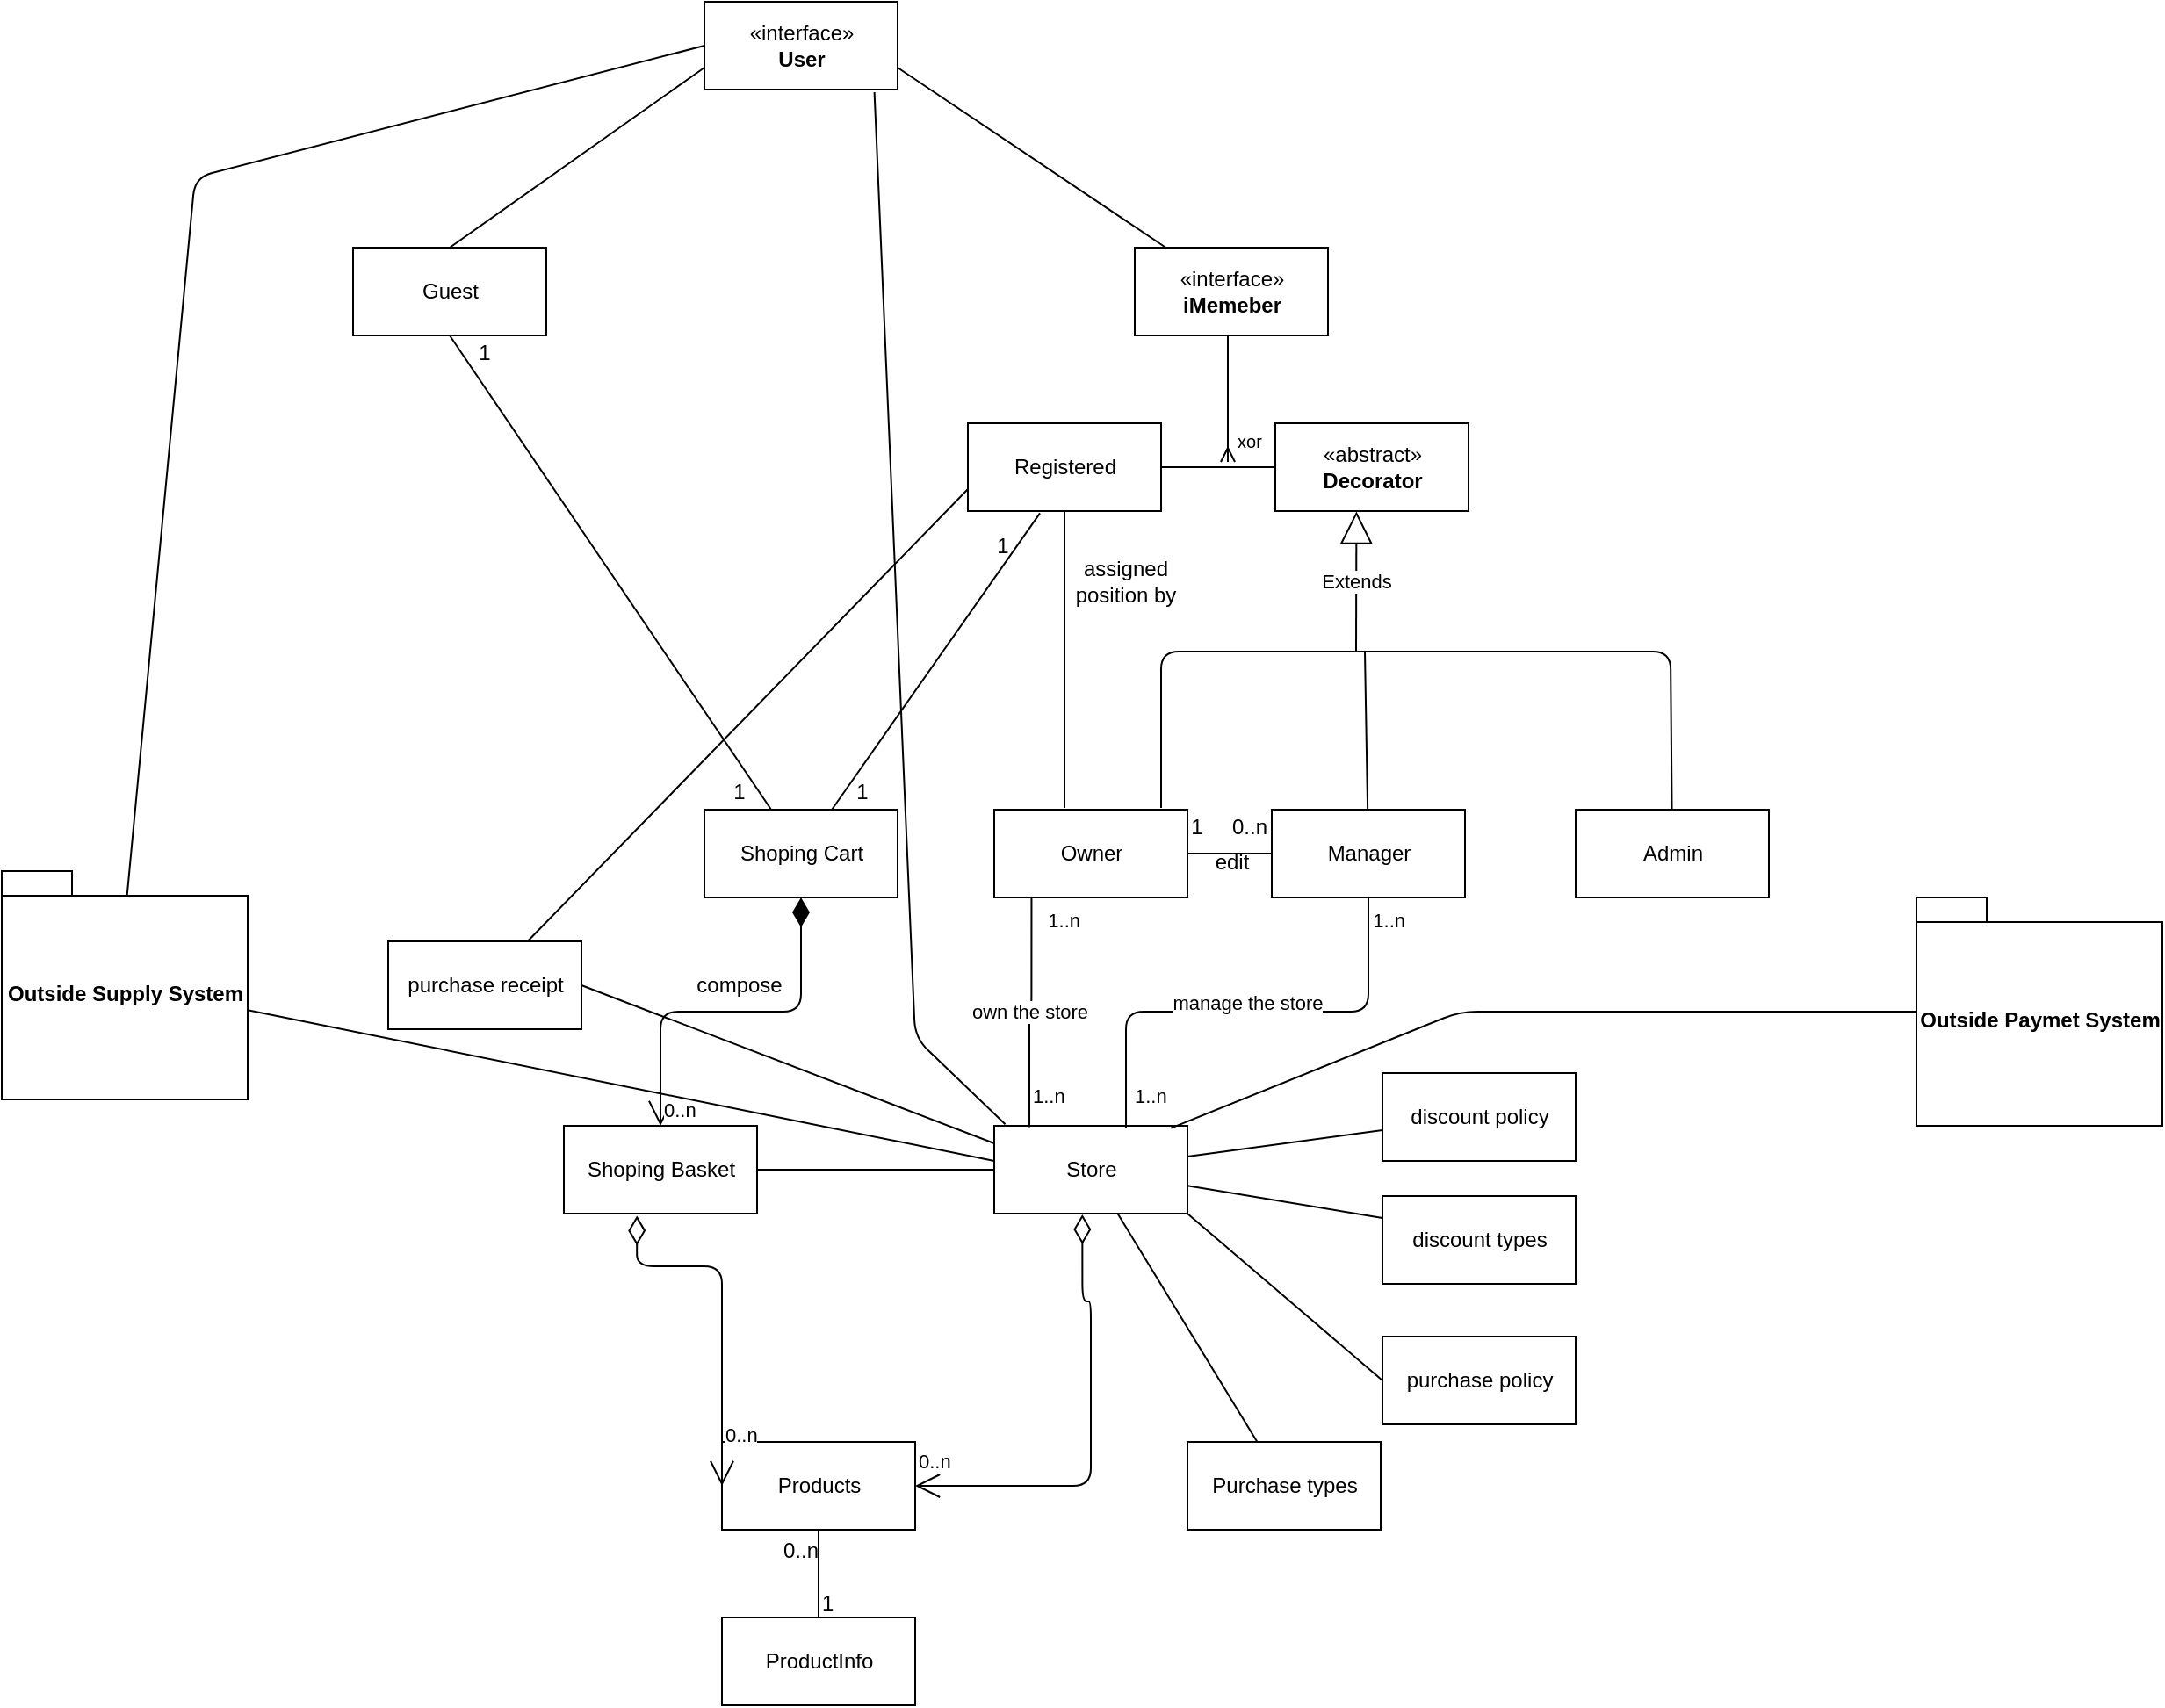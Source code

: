 <mxfile version="14.1.9" type="device"><diagram id="neJZ_t75vjepdU943HtC" name="Page-1"><mxGraphModel dx="1278" dy="580" grid="1" gridSize="10" guides="1" tooltips="1" connect="1" arrows="1" fold="1" page="1" pageScale="1" pageWidth="827" pageHeight="1169" math="0" shadow="0"><root><mxCell id="0"/><mxCell id="1" parent="0"/><mxCell id="4-ELziHcqZbkh9AXkziL-1" value="Guest" style="html=1;" vertex="1" parent="1"><mxGeometry x="260" y="570" width="110" height="50" as="geometry"/></mxCell><mxCell id="4-ELziHcqZbkh9AXkziL-2" value="Owner" style="html=1;" vertex="1" parent="1"><mxGeometry x="625" y="890" width="110" height="50" as="geometry"/></mxCell><mxCell id="4-ELziHcqZbkh9AXkziL-3" value="Manager" style="html=1;" vertex="1" parent="1"><mxGeometry x="783" y="890" width="110" height="50" as="geometry"/></mxCell><mxCell id="4-ELziHcqZbkh9AXkziL-4" value="Admin" style="html=1;" vertex="1" parent="1"><mxGeometry x="956" y="890" width="110" height="50" as="geometry"/></mxCell><mxCell id="4-ELziHcqZbkh9AXkziL-5" value="Store" style="html=1;" vertex="1" parent="1"><mxGeometry x="625" y="1070" width="110" height="50" as="geometry"/></mxCell><mxCell id="4-ELziHcqZbkh9AXkziL-6" value="own the store" style="endArrow=none;html=1;endSize=12;startArrow=none;startSize=14;startFill=0;edgeStyle=orthogonalEdgeStyle;exitX=0.193;exitY=1.008;exitDx=0;exitDy=0;exitPerimeter=0;entryX=0.182;entryY=0.016;entryDx=0;entryDy=0;entryPerimeter=0;endFill=0;" edge="1" parent="1" source="4-ELziHcqZbkh9AXkziL-2" target="4-ELziHcqZbkh9AXkziL-5"><mxGeometry relative="1" as="geometry"><mxPoint x="600" y="1090" as="sourcePoint"/><mxPoint x="760" y="1090" as="targetPoint"/></mxGeometry></mxCell><mxCell id="4-ELziHcqZbkh9AXkziL-7" value="1..n" style="edgeLabel;resizable=0;html=1;align=left;verticalAlign=top;" connectable="0" vertex="1" parent="4-ELziHcqZbkh9AXkziL-6"><mxGeometry x="-1" relative="1" as="geometry"><mxPoint x="-1.23" y="99.6" as="offset"/></mxGeometry></mxCell><mxCell id="4-ELziHcqZbkh9AXkziL-8" value="1..n" style="edgeLabel;resizable=0;html=1;align=right;verticalAlign=top;" connectable="0" vertex="1" parent="4-ELziHcqZbkh9AXkziL-6"><mxGeometry x="1" relative="1" as="geometry"><mxPoint x="29.98" y="-130.6" as="offset"/></mxGeometry></mxCell><mxCell id="4-ELziHcqZbkh9AXkziL-9" value="manage the store" style="endArrow=none;html=1;endSize=12;startArrow=none;startSize=14;startFill=0;edgeStyle=orthogonalEdgeStyle;exitX=0.5;exitY=1;exitDx=0;exitDy=0;entryX=0.682;entryY=0.02;entryDx=0;entryDy=0;entryPerimeter=0;endFill=0;" edge="1" parent="1" source="4-ELziHcqZbkh9AXkziL-3" target="4-ELziHcqZbkh9AXkziL-5"><mxGeometry x="-0.001" y="-5" relative="1" as="geometry"><mxPoint x="661.23" y="960.4" as="sourcePoint"/><mxPoint x="660.02" y="1090.8" as="targetPoint"/><mxPoint as="offset"/></mxGeometry></mxCell><mxCell id="4-ELziHcqZbkh9AXkziL-10" value="1..n" style="edgeLabel;resizable=0;html=1;align=left;verticalAlign=top;" connectable="0" vertex="1" parent="4-ELziHcqZbkh9AXkziL-9"><mxGeometry x="-1" relative="1" as="geometry"><mxPoint x="-135" y="99.6" as="offset"/></mxGeometry></mxCell><mxCell id="4-ELziHcqZbkh9AXkziL-11" value="1..n" style="edgeLabel;resizable=0;html=1;align=right;verticalAlign=top;" connectable="0" vertex="1" parent="4-ELziHcqZbkh9AXkziL-9"><mxGeometry x="1" relative="1" as="geometry"><mxPoint x="159.98" y="-131.03" as="offset"/></mxGeometry></mxCell><mxCell id="4-ELziHcqZbkh9AXkziL-12" value="" style="endArrow=none;endFill=0;endSize=12;html=1;entryX=0;entryY=0.5;entryDx=0;entryDy=0;exitX=1;exitY=0.5;exitDx=0;exitDy=0;" edge="1" parent="1" source="4-ELziHcqZbkh9AXkziL-2" target="4-ELziHcqZbkh9AXkziL-3"><mxGeometry width="160" relative="1" as="geometry"><mxPoint x="520" y="890" as="sourcePoint"/><mxPoint x="680" y="890" as="targetPoint"/><Array as="points"/></mxGeometry></mxCell><mxCell id="4-ELziHcqZbkh9AXkziL-13" value="1" style="text;html=1;align=center;verticalAlign=middle;resizable=0;points=[];autosize=1;" vertex="1" parent="1"><mxGeometry x="730" y="890" width="20" height="20" as="geometry"/></mxCell><mxCell id="4-ELziHcqZbkh9AXkziL-14" value="0..n" style="text;html=1;align=center;verticalAlign=middle;resizable=0;points=[];autosize=1;" vertex="1" parent="1"><mxGeometry x="750" y="890" width="40" height="20" as="geometry"/></mxCell><mxCell id="4-ELziHcqZbkh9AXkziL-15" value="edit" style="text;html=1;align=center;verticalAlign=middle;resizable=0;points=[];autosize=1;" vertex="1" parent="1"><mxGeometry x="745" y="910" width="30" height="20" as="geometry"/></mxCell><mxCell id="4-ELziHcqZbkh9AXkziL-16" value="" style="endArrow=none;html=1;" edge="1" parent="1" source="4-ELziHcqZbkh9AXkziL-4"><mxGeometry width="50" height="50" relative="1" as="geometry"><mxPoint x="1010" y="888" as="sourcePoint"/><mxPoint x="720" y="889" as="targetPoint"/><Array as="points"><mxPoint x="1010" y="800"/><mxPoint x="840" y="800"/><mxPoint x="720" y="800"/></Array></mxGeometry></mxCell><mxCell id="4-ELziHcqZbkh9AXkziL-17" value="" style="endArrow=none;html=1;" edge="1" parent="1" source="4-ELziHcqZbkh9AXkziL-3"><mxGeometry width="50" height="50" relative="1" as="geometry"><mxPoint x="830" y="890" as="sourcePoint"/><mxPoint x="836" y="800" as="targetPoint"/></mxGeometry></mxCell><mxCell id="4-ELziHcqZbkh9AXkziL-18" value="Registered" style="html=1;" vertex="1" parent="1"><mxGeometry x="610" y="670" width="110" height="50" as="geometry"/></mxCell><mxCell id="4-ELziHcqZbkh9AXkziL-19" value="" style="line;strokeWidth=1;fillColor=none;align=left;verticalAlign=middle;spacingTop=-1;spacingLeft=3;spacingRight=3;rotatable=0;labelPosition=right;points=[];portConstraint=eastwest;" vertex="1" parent="1"><mxGeometry x="720" y="691" width="70" height="8" as="geometry"/></mxCell><mxCell id="4-ELziHcqZbkh9AXkziL-20" value="«abstract»&lt;br&gt;&lt;b&gt;Decorator&lt;/b&gt;" style="html=1;" vertex="1" parent="1"><mxGeometry x="785" y="670" width="110" height="50" as="geometry"/></mxCell><mxCell id="4-ELziHcqZbkh9AXkziL-21" value="Extends" style="endArrow=block;endSize=16;endFill=0;html=1;entryX=0.42;entryY=1.004;entryDx=0;entryDy=0;entryPerimeter=0;" edge="1" parent="1" target="4-ELziHcqZbkh9AXkziL-20"><mxGeometry width="160" relative="1" as="geometry"><mxPoint x="831" y="800" as="sourcePoint"/><mxPoint x="615.484" y="410" as="targetPoint"/></mxGeometry></mxCell><mxCell id="4-ELziHcqZbkh9AXkziL-22" value="" style="endArrow=none;html=1;endFill=0;startArrow=ERmany;startFill=0;" edge="1" parent="1" target="4-ELziHcqZbkh9AXkziL-24"><mxGeometry width="50" height="50" relative="1" as="geometry"><mxPoint x="758" y="692" as="sourcePoint"/><mxPoint x="758" y="560" as="targetPoint"/><Array as="points"><mxPoint x="758" y="600"/></Array></mxGeometry></mxCell><mxCell id="4-ELziHcqZbkh9AXkziL-23" value="&lt;font size=&quot;1&quot;&gt;xor&lt;/font&gt;" style="text;html=1;align=center;verticalAlign=middle;resizable=0;points=[];autosize=1;" vertex="1" parent="1"><mxGeometry x="755" y="670" width="30" height="20" as="geometry"/></mxCell><mxCell id="4-ELziHcqZbkh9AXkziL-24" value="«interface»&lt;br&gt;&lt;b&gt;iMemeber&lt;/b&gt;" style="html=1;" vertex="1" parent="1"><mxGeometry x="705" y="570" width="110" height="50" as="geometry"/></mxCell><mxCell id="4-ELziHcqZbkh9AXkziL-25" value="«interface»&lt;br&gt;&lt;b&gt;User&lt;/b&gt;" style="html=1;" vertex="1" parent="1"><mxGeometry x="460" y="430" width="110" height="50" as="geometry"/></mxCell><mxCell id="4-ELziHcqZbkh9AXkziL-26" value="" style="endArrow=none;html=1;entryX=0;entryY=0.75;entryDx=0;entryDy=0;exitX=0.5;exitY=0;exitDx=0;exitDy=0;" edge="1" parent="1" source="4-ELziHcqZbkh9AXkziL-1" target="4-ELziHcqZbkh9AXkziL-25"><mxGeometry width="50" height="50" relative="1" as="geometry"><mxPoint x="310" y="650" as="sourcePoint"/><mxPoint x="700" y="490" as="targetPoint"/><Array as="points"/></mxGeometry></mxCell><mxCell id="4-ELziHcqZbkh9AXkziL-27" value="" style="endArrow=none;html=1;entryX=1;entryY=0.75;entryDx=0;entryDy=0;" edge="1" parent="1" source="4-ELziHcqZbkh9AXkziL-24" target="4-ELziHcqZbkh9AXkziL-25"><mxGeometry width="50" height="50" relative="1" as="geometry"><mxPoint x="650" y="540" as="sourcePoint"/><mxPoint x="700" y="490" as="targetPoint"/><Array as="points"/></mxGeometry></mxCell><mxCell id="4-ELziHcqZbkh9AXkziL-28" value="ProductInfo" style="html=1;" vertex="1" parent="1"><mxGeometry x="470" y="1350" width="110" height="50" as="geometry"/></mxCell><mxCell id="4-ELziHcqZbkh9AXkziL-29" value="Shoping Cart" style="html=1;" vertex="1" parent="1"><mxGeometry x="460" y="890" width="110" height="50" as="geometry"/></mxCell><mxCell id="4-ELziHcqZbkh9AXkziL-32" value="purchase policy" style="html=1;" vertex="1" parent="1"><mxGeometry x="846" y="1190" width="110" height="50" as="geometry"/></mxCell><mxCell id="4-ELziHcqZbkh9AXkziL-33" value="purchase receipt" style="html=1;" vertex="1" parent="1"><mxGeometry x="280" y="965" width="110" height="50" as="geometry"/></mxCell><mxCell id="4-ELziHcqZbkh9AXkziL-34" value="Outside Paymet System" style="shape=folder;fontStyle=1;spacingTop=10;tabWidth=40;tabHeight=14;tabPosition=left;html=1;" vertex="1" parent="1"><mxGeometry x="1150" y="940" width="140" height="130" as="geometry"/></mxCell><mxCell id="4-ELziHcqZbkh9AXkziL-35" value="Outside Supply System" style="shape=folder;fontStyle=1;spacingTop=10;tabWidth=40;tabHeight=14;tabPosition=left;html=1;" vertex="1" parent="1"><mxGeometry x="60" y="925" width="140" height="130" as="geometry"/></mxCell><mxCell id="4-ELziHcqZbkh9AXkziL-36" value="Purchase types" style="html=1;" vertex="1" parent="1"><mxGeometry x="735" y="1250" width="110" height="50" as="geometry"/></mxCell><mxCell id="4-ELziHcqZbkh9AXkziL-37" value="discount policy" style="html=1;" vertex="1" parent="1"><mxGeometry x="846" y="1040" width="110" height="50" as="geometry"/></mxCell><mxCell id="4-ELziHcqZbkh9AXkziL-38" value="Shoping Basket" style="html=1;" vertex="1" parent="1"><mxGeometry x="380" y="1070" width="110" height="50" as="geometry"/></mxCell><mxCell id="4-ELziHcqZbkh9AXkziL-39" value="" style="endArrow=none;html=1;" edge="1" parent="1" source="4-ELziHcqZbkh9AXkziL-38"><mxGeometry width="50" height="50" relative="1" as="geometry"><mxPoint x="620" y="1150" as="sourcePoint"/><mxPoint x="625" y="1095" as="targetPoint"/></mxGeometry></mxCell><mxCell id="4-ELziHcqZbkh9AXkziL-40" value="Products" style="html=1;" vertex="1" parent="1"><mxGeometry x="470" y="1250" width="110" height="50" as="geometry"/></mxCell><mxCell id="4-ELziHcqZbkh9AXkziL-41" value="0..n" style="endArrow=open;html=1;endSize=12;startArrow=diamondThin;startSize=14;startFill=0;edgeStyle=orthogonalEdgeStyle;align=left;verticalAlign=bottom;exitX=0.456;exitY=1.01;exitDx=0;exitDy=0;exitPerimeter=0;" edge="1" parent="1" source="4-ELziHcqZbkh9AXkziL-5" target="4-ELziHcqZbkh9AXkziL-40"><mxGeometry x="1" y="-5" relative="1" as="geometry"><mxPoint x="710" y="1160" as="sourcePoint"/><mxPoint x="870" y="1160" as="targetPoint"/><Array as="points"><mxPoint x="675" y="1170"/><mxPoint x="680" y="1170"/><mxPoint x="680" y="1275"/></Array><mxPoint as="offset"/></mxGeometry></mxCell><mxCell id="4-ELziHcqZbkh9AXkziL-42" value="" style="endArrow=none;html=1;rounded=0;" edge="1" parent="1" source="4-ELziHcqZbkh9AXkziL-28" target="4-ELziHcqZbkh9AXkziL-40"><mxGeometry relative="1" as="geometry"><mxPoint x="600" y="1170" as="sourcePoint"/><mxPoint x="760" y="1170" as="targetPoint"/></mxGeometry></mxCell><mxCell id="4-ELziHcqZbkh9AXkziL-43" value="1" style="resizable=0;html=1;align=left;verticalAlign=bottom;" connectable="0" vertex="1" parent="4-ELziHcqZbkh9AXkziL-42"><mxGeometry x="-1" relative="1" as="geometry"/></mxCell><mxCell id="4-ELziHcqZbkh9AXkziL-44" value="0..n" style="resizable=0;html=1;align=right;verticalAlign=bottom;" connectable="0" vertex="1" parent="4-ELziHcqZbkh9AXkziL-42"><mxGeometry x="1" relative="1" as="geometry"><mxPoint y="20.34" as="offset"/></mxGeometry></mxCell><mxCell id="4-ELziHcqZbkh9AXkziL-45" value="0..n" style="endArrow=open;html=1;endSize=12;startArrow=diamondThin;startSize=14;startFill=0;edgeStyle=orthogonalEdgeStyle;align=left;verticalAlign=bottom;exitX=0.378;exitY=1.024;exitDx=0;exitDy=0;exitPerimeter=0;entryX=0;entryY=0.5;entryDx=0;entryDy=0;" edge="1" parent="1" source="4-ELziHcqZbkh9AXkziL-38" target="4-ELziHcqZbkh9AXkziL-40"><mxGeometry x="0.802" relative="1" as="geometry"><mxPoint x="490" y="1180" as="sourcePoint"/><mxPoint x="650" y="1180" as="targetPoint"/><Array as="points"><mxPoint x="422" y="1150"/><mxPoint x="470" y="1150"/></Array><mxPoint as="offset"/></mxGeometry></mxCell><mxCell id="4-ELziHcqZbkh9AXkziL-46" value="0..n" style="endArrow=open;html=1;endSize=12;startArrow=diamondThin;startSize=14;startFill=1;edgeStyle=orthogonalEdgeStyle;align=left;verticalAlign=bottom;exitX=0.5;exitY=1;exitDx=0;exitDy=0;entryX=0.5;entryY=0;entryDx=0;entryDy=0;" edge="1" parent="1" source="4-ELziHcqZbkh9AXkziL-29" target="4-ELziHcqZbkh9AXkziL-38"><mxGeometry x="1" relative="1" as="geometry"><mxPoint x="600" y="1120" as="sourcePoint"/><mxPoint x="760" y="1120" as="targetPoint"/><mxPoint as="offset"/></mxGeometry></mxCell><mxCell id="4-ELziHcqZbkh9AXkziL-47" value="" style="endArrow=none;html=1;entryX=0.5;entryY=1;entryDx=0;entryDy=0;" edge="1" parent="1" source="4-ELziHcqZbkh9AXkziL-29" target="4-ELziHcqZbkh9AXkziL-1"><mxGeometry width="50" height="50" relative="1" as="geometry"><mxPoint x="450" y="780" as="sourcePoint"/><mxPoint x="500" y="730" as="targetPoint"/></mxGeometry></mxCell><mxCell id="4-ELziHcqZbkh9AXkziL-48" value="" style="endArrow=none;html=1;entryX=0.373;entryY=1.024;entryDx=0;entryDy=0;entryPerimeter=0;" edge="1" parent="1" source="4-ELziHcqZbkh9AXkziL-29" target="4-ELziHcqZbkh9AXkziL-18"><mxGeometry width="50" height="50" relative="1" as="geometry"><mxPoint x="490" y="800" as="sourcePoint"/><mxPoint x="540" y="750" as="targetPoint"/></mxGeometry></mxCell><mxCell id="4-ELziHcqZbkh9AXkziL-49" value="compose" style="text;html=1;strokeColor=none;fillColor=none;align=center;verticalAlign=middle;whiteSpace=wrap;rounded=0;" vertex="1" parent="1"><mxGeometry x="460" y="980" width="40" height="20" as="geometry"/></mxCell><mxCell id="4-ELziHcqZbkh9AXkziL-50" value="" style="endArrow=none;html=1;entryX=0;entryY=0.5;entryDx=0;entryDy=0;exitX=1;exitY=1;exitDx=0;exitDy=0;" edge="1" parent="1" source="4-ELziHcqZbkh9AXkziL-5" target="4-ELziHcqZbkh9AXkziL-32"><mxGeometry width="50" height="50" relative="1" as="geometry"><mxPoint x="740" y="1170" as="sourcePoint"/><mxPoint x="790" y="1120" as="targetPoint"/></mxGeometry></mxCell><mxCell id="4-ELziHcqZbkh9AXkziL-51" value="" style="endArrow=none;html=1;" edge="1" parent="1" source="4-ELziHcqZbkh9AXkziL-36" target="4-ELziHcqZbkh9AXkziL-5"><mxGeometry width="50" height="50" relative="1" as="geometry"><mxPoint x="740" y="1220" as="sourcePoint"/><mxPoint x="790" y="1170" as="targetPoint"/></mxGeometry></mxCell><mxCell id="4-ELziHcqZbkh9AXkziL-53" value="" style="endArrow=none;html=1;exitX=0.915;exitY=0.026;exitDx=0;exitDy=0;exitPerimeter=0;" edge="1" parent="1" target="4-ELziHcqZbkh9AXkziL-34" source="4-ELziHcqZbkh9AXkziL-5"><mxGeometry width="50" height="50" relative="1" as="geometry"><mxPoint x="740" y="1040" as="sourcePoint"/><mxPoint x="1036" y="1020" as="targetPoint"/><Array as="points"><mxPoint x="890" y="1005"/></Array></mxGeometry></mxCell><mxCell id="4-ELziHcqZbkh9AXkziL-58" value="" style="endArrow=none;html=1;" edge="1" parent="1" source="4-ELziHcqZbkh9AXkziL-5" target="4-ELziHcqZbkh9AXkziL-37"><mxGeometry width="50" height="50" relative="1" as="geometry"><mxPoint x="960" y="1100" as="sourcePoint"/><mxPoint x="1010" y="1050" as="targetPoint"/></mxGeometry></mxCell><mxCell id="4-ELziHcqZbkh9AXkziL-59" value="discount types" style="html=1;" vertex="1" parent="1"><mxGeometry x="846" y="1110" width="110" height="50" as="geometry"/></mxCell><mxCell id="4-ELziHcqZbkh9AXkziL-60" value="" style="endArrow=none;html=1;entryX=0;entryY=0.25;entryDx=0;entryDy=0;" edge="1" parent="1" source="4-ELziHcqZbkh9AXkziL-5" target="4-ELziHcqZbkh9AXkziL-59"><mxGeometry width="50" height="50" relative="1" as="geometry"><mxPoint x="770" y="1150" as="sourcePoint"/><mxPoint x="820" y="1100" as="targetPoint"/></mxGeometry></mxCell><mxCell id="4-ELziHcqZbkh9AXkziL-61" value="" style="endArrow=none;html=1;entryX=0;entryY=0.75;entryDx=0;entryDy=0;" edge="1" parent="1" source="4-ELziHcqZbkh9AXkziL-33" target="4-ELziHcqZbkh9AXkziL-18"><mxGeometry width="50" height="50" relative="1" as="geometry"><mxPoint x="370" y="870" as="sourcePoint"/><mxPoint x="420" y="820" as="targetPoint"/></mxGeometry></mxCell><mxCell id="4-ELziHcqZbkh9AXkziL-63" value="" style="endArrow=none;html=1;entryX=0;entryY=0.4;entryDx=0;entryDy=0;entryPerimeter=0;" edge="1" parent="1" source="4-ELziHcqZbkh9AXkziL-35" target="4-ELziHcqZbkh9AXkziL-5"><mxGeometry width="50" height="50" relative="1" as="geometry"><mxPoint x="170" y="1070" as="sourcePoint"/><mxPoint x="310" y="1080" as="targetPoint"/></mxGeometry></mxCell><mxCell id="4-ELziHcqZbkh9AXkziL-66" value="" style="endArrow=none;html=1;entryX=0;entryY=0.5;entryDx=0;entryDy=0;exitX=0.509;exitY=0.113;exitDx=0;exitDy=0;exitPerimeter=0;" edge="1" parent="1" source="4-ELziHcqZbkh9AXkziL-35" target="4-ELziHcqZbkh9AXkziL-25"><mxGeometry width="50" height="50" relative="1" as="geometry"><mxPoint x="440" y="820" as="sourcePoint"/><mxPoint x="490" y="490" as="targetPoint"/><Array as="points"><mxPoint x="170" y="530"/></Array></mxGeometry></mxCell><mxCell id="4-ELziHcqZbkh9AXkziL-67" value="" style="endArrow=none;html=1;exitX=0.057;exitY=-0.018;exitDx=0;exitDy=0;exitPerimeter=0;entryX=0.88;entryY=1.03;entryDx=0;entryDy=0;entryPerimeter=0;" edge="1" parent="1" source="4-ELziHcqZbkh9AXkziL-5" target="4-ELziHcqZbkh9AXkziL-25"><mxGeometry width="50" height="50" relative="1" as="geometry"><mxPoint x="450" y="940" as="sourcePoint"/><mxPoint x="570" y="710" as="targetPoint"/><Array as="points"><mxPoint x="580" y="1020"/></Array></mxGeometry></mxCell><mxCell id="4-ELziHcqZbkh9AXkziL-69" value="" style="endArrow=none;html=1;entryX=0.5;entryY=1;entryDx=0;entryDy=0;" edge="1" parent="1" target="4-ELziHcqZbkh9AXkziL-18"><mxGeometry width="50" height="50" relative="1" as="geometry"><mxPoint x="665" y="889" as="sourcePoint"/><mxPoint x="720" y="820" as="targetPoint"/></mxGeometry></mxCell><mxCell id="4-ELziHcqZbkh9AXkziL-70" value="assigned position by" style="text;html=1;strokeColor=none;fillColor=none;align=center;verticalAlign=middle;whiteSpace=wrap;rounded=0;" vertex="1" parent="1"><mxGeometry x="655" y="750" width="90" height="20" as="geometry"/></mxCell><mxCell id="4-ELziHcqZbkh9AXkziL-71" value="" style="endArrow=none;html=1;entryX=1;entryY=0.5;entryDx=0;entryDy=0;" edge="1" parent="1" target="4-ELziHcqZbkh9AXkziL-33"><mxGeometry width="50" height="50" relative="1" as="geometry"><mxPoint x="625" y="1080" as="sourcePoint"/><mxPoint x="720" y="1100" as="targetPoint"/></mxGeometry></mxCell><mxCell id="4-ELziHcqZbkh9AXkziL-72" value="1" style="text;html=1;strokeColor=none;fillColor=none;align=center;verticalAlign=middle;whiteSpace=wrap;rounded=0;" vertex="1" parent="1"><mxGeometry x="610" y="730" width="40" height="20" as="geometry"/></mxCell><mxCell id="4-ELziHcqZbkh9AXkziL-73" value="1" style="text;html=1;strokeColor=none;fillColor=none;align=center;verticalAlign=middle;whiteSpace=wrap;rounded=0;" vertex="1" parent="1"><mxGeometry x="530" y="870" width="40" height="20" as="geometry"/></mxCell><mxCell id="4-ELziHcqZbkh9AXkziL-75" value="1" style="text;html=1;strokeColor=none;fillColor=none;align=center;verticalAlign=middle;whiteSpace=wrap;rounded=0;" vertex="1" parent="1"><mxGeometry x="315" y="620" width="40" height="20" as="geometry"/></mxCell><mxCell id="4-ELziHcqZbkh9AXkziL-76" value="1" style="text;html=1;strokeColor=none;fillColor=none;align=center;verticalAlign=middle;whiteSpace=wrap;rounded=0;" vertex="1" parent="1"><mxGeometry x="460" y="870" width="40" height="20" as="geometry"/></mxCell></root></mxGraphModel></diagram></mxfile>